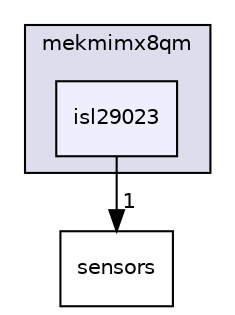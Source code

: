 digraph "driverexamples/imx/mekmimx8qm/isl29023" {
  compound=true
  node [ fontsize="10", fontname="Helvetica"];
  edge [ labelfontsize="10", labelfontname="Helvetica"];
  subgraph clusterdir_cac466d31ff61a3c93a369f495016297 {
    graph [ bgcolor="#ddddee", pencolor="black", label="mekmimx8qm" fontname="Helvetica", fontsize="10", URL="dir_cac466d31ff61a3c93a369f495016297.html"]
  dir_64b13e7b3726ee9a98a0d21133f79f03 [shape=box, label="isl29023", style="filled", fillcolor="#eeeeff", pencolor="black", URL="dir_64b13e7b3726ee9a98a0d21133f79f03.html"];
  }
  dir_c77a8e2546a9c75bbba96be2ef542c8e [shape=box label="sensors" URL="dir_c77a8e2546a9c75bbba96be2ef542c8e.html"];
  dir_64b13e7b3726ee9a98a0d21133f79f03->dir_c77a8e2546a9c75bbba96be2ef542c8e [headlabel="1", labeldistance=1.5 headhref="dir_000064_000084.html"];
}
